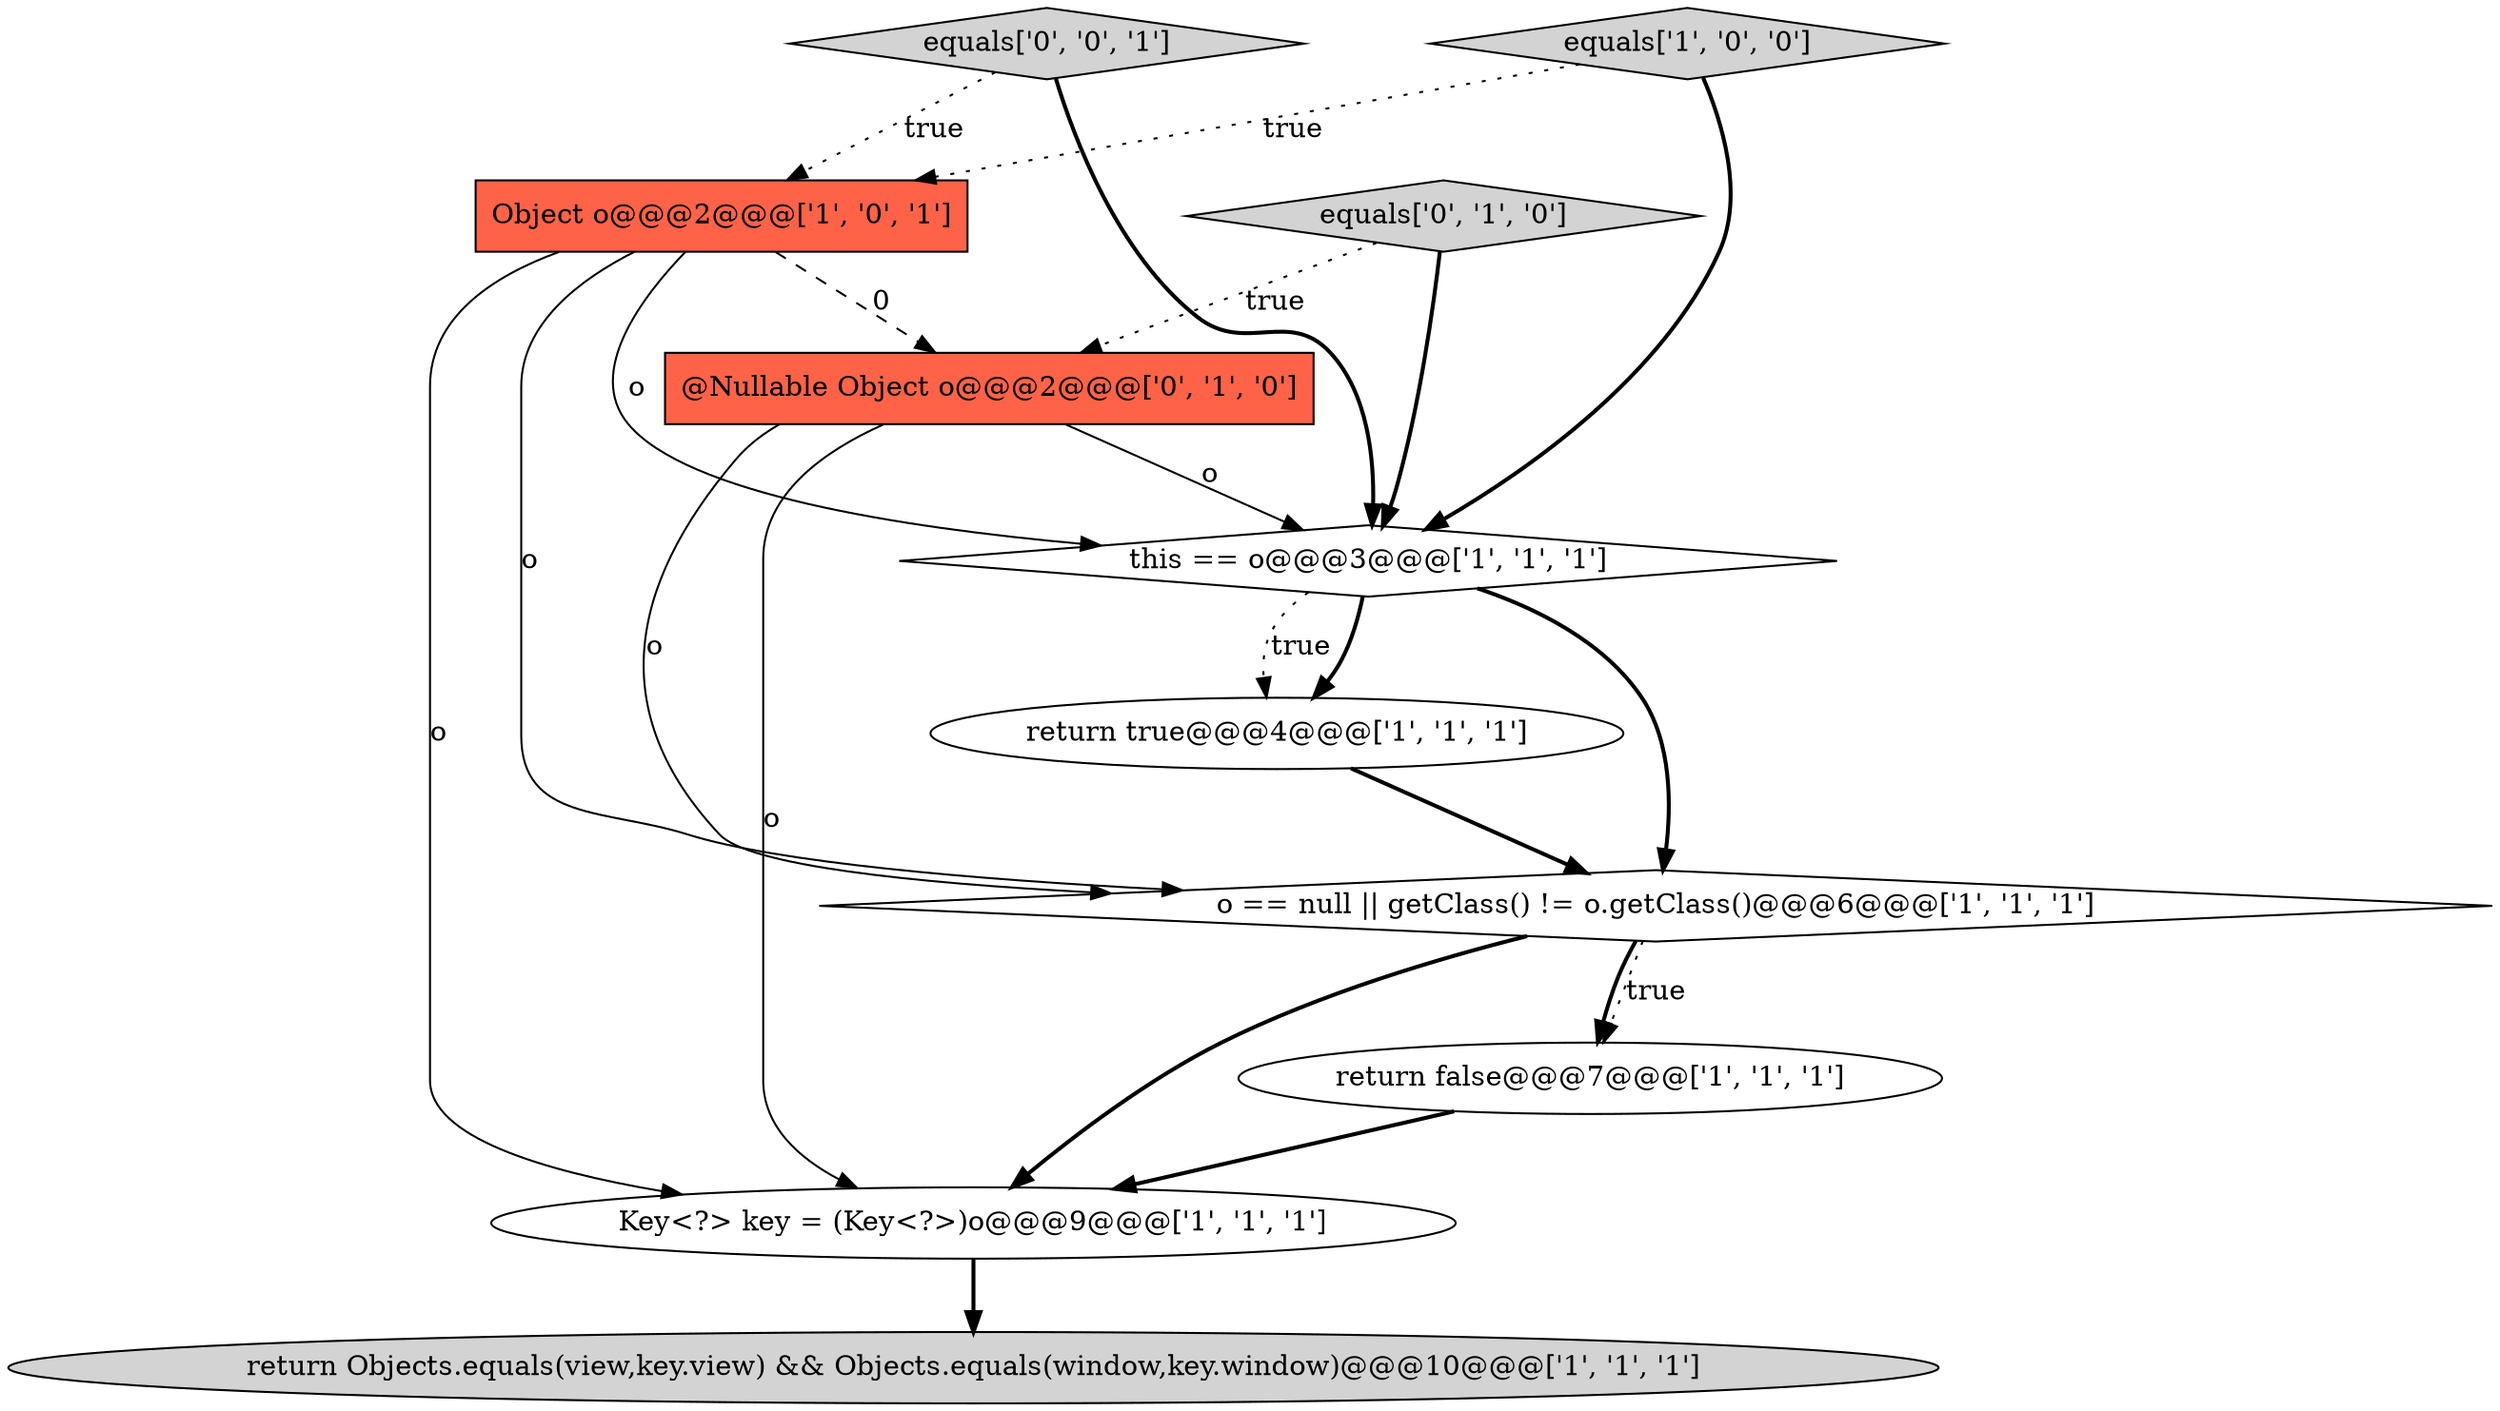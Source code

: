 digraph {
10 [style = filled, label = "equals['0', '0', '1']", fillcolor = lightgray, shape = diamond image = "AAA0AAABBB3BBB"];
6 [style = filled, label = "Key<?> key = (Key<?>)o@@@9@@@['1', '1', '1']", fillcolor = white, shape = ellipse image = "AAA0AAABBB1BBB"];
3 [style = filled, label = "return false@@@7@@@['1', '1', '1']", fillcolor = white, shape = ellipse image = "AAA0AAABBB1BBB"];
4 [style = filled, label = "Object o@@@2@@@['1', '0', '1']", fillcolor = tomato, shape = box image = "AAA0AAABBB1BBB"];
5 [style = filled, label = "o == null || getClass() != o.getClass()@@@6@@@['1', '1', '1']", fillcolor = white, shape = diamond image = "AAA0AAABBB1BBB"];
0 [style = filled, label = "return true@@@4@@@['1', '1', '1']", fillcolor = white, shape = ellipse image = "AAA0AAABBB1BBB"];
1 [style = filled, label = "return Objects.equals(view,key.view) && Objects.equals(window,key.window)@@@10@@@['1', '1', '1']", fillcolor = lightgray, shape = ellipse image = "AAA0AAABBB1BBB"];
2 [style = filled, label = "equals['1', '0', '0']", fillcolor = lightgray, shape = diamond image = "AAA0AAABBB1BBB"];
8 [style = filled, label = "@Nullable Object o@@@2@@@['0', '1', '0']", fillcolor = tomato, shape = box image = "AAA1AAABBB2BBB"];
7 [style = filled, label = "this == o@@@3@@@['1', '1', '1']", fillcolor = white, shape = diamond image = "AAA0AAABBB1BBB"];
9 [style = filled, label = "equals['0', '1', '0']", fillcolor = lightgray, shape = diamond image = "AAA0AAABBB2BBB"];
5->3 [style = bold, label=""];
4->6 [style = solid, label="o"];
8->7 [style = solid, label="o"];
4->7 [style = solid, label="o"];
3->6 [style = bold, label=""];
7->0 [style = bold, label=""];
5->3 [style = dotted, label="true"];
7->0 [style = dotted, label="true"];
9->7 [style = bold, label=""];
10->7 [style = bold, label=""];
8->5 [style = solid, label="o"];
9->8 [style = dotted, label="true"];
6->1 [style = bold, label=""];
7->5 [style = bold, label=""];
4->5 [style = solid, label="o"];
5->6 [style = bold, label=""];
2->4 [style = dotted, label="true"];
4->8 [style = dashed, label="0"];
2->7 [style = bold, label=""];
10->4 [style = dotted, label="true"];
8->6 [style = solid, label="o"];
0->5 [style = bold, label=""];
}
